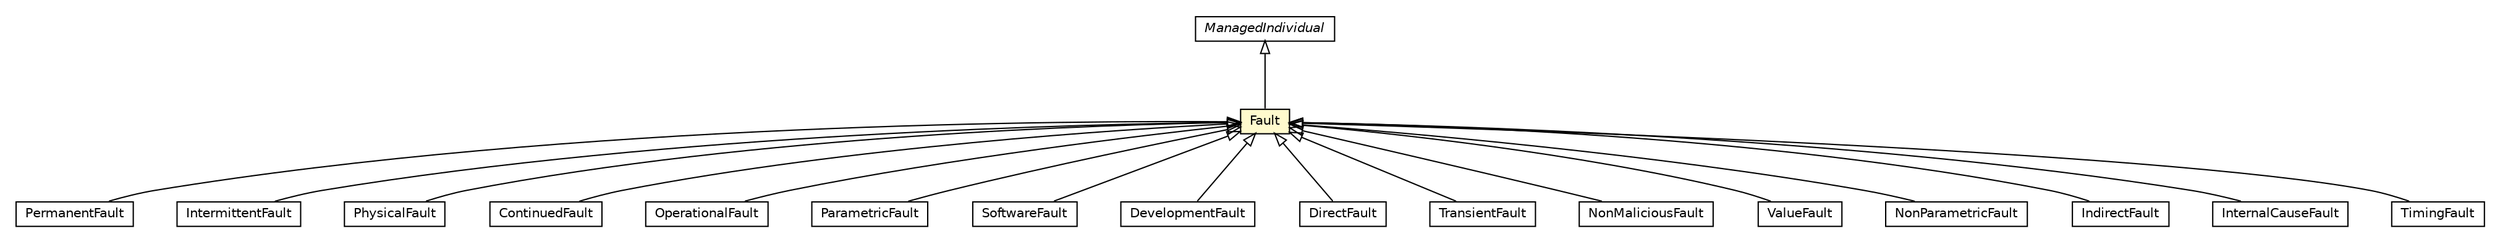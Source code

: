 #!/usr/local/bin/dot
#
# Class diagram 
# Generated by UMLGraph version R5_6-24-gf6e263 (http://www.umlgraph.org/)
#

digraph G {
	edge [fontname="Helvetica",fontsize=10,labelfontname="Helvetica",labelfontsize=10];
	node [fontname="Helvetica",fontsize=10,shape=plaintext];
	nodesep=0.25;
	ranksep=0.5;
	// org.universAAL.middleware.owl.ManagedIndividual
	c3980391 [label=<<table title="org.universAAL.middleware.owl.ManagedIndividual" border="0" cellborder="1" cellspacing="0" cellpadding="2" port="p" href="../../middleware/owl/ManagedIndividual.html">
		<tr><td><table border="0" cellspacing="0" cellpadding="1">
<tr><td align="center" balign="center"><font face="Helvetica-Oblique"> ManagedIndividual </font></td></tr>
		</table></td></tr>
		</table>>, URL="../../middleware/owl/ManagedIndividual.html", fontname="Helvetica", fontcolor="black", fontsize=10.0];
	// org.universAAL.ontology.dependability.PermanentFault
	c3981254 [label=<<table title="org.universAAL.ontology.dependability.PermanentFault" border="0" cellborder="1" cellspacing="0" cellpadding="2" port="p" href="./PermanentFault.html">
		<tr><td><table border="0" cellspacing="0" cellpadding="1">
<tr><td align="center" balign="center"> PermanentFault </td></tr>
		</table></td></tr>
		</table>>, URL="./PermanentFault.html", fontname="Helvetica", fontcolor="black", fontsize=10.0];
	// org.universAAL.ontology.dependability.IntermittentFault
	c3981256 [label=<<table title="org.universAAL.ontology.dependability.IntermittentFault" border="0" cellborder="1" cellspacing="0" cellpadding="2" port="p" href="./IntermittentFault.html">
		<tr><td><table border="0" cellspacing="0" cellpadding="1">
<tr><td align="center" balign="center"> IntermittentFault </td></tr>
		</table></td></tr>
		</table>>, URL="./IntermittentFault.html", fontname="Helvetica", fontcolor="black", fontsize=10.0];
	// org.universAAL.ontology.dependability.PhysicalFault
	c3981257 [label=<<table title="org.universAAL.ontology.dependability.PhysicalFault" border="0" cellborder="1" cellspacing="0" cellpadding="2" port="p" href="./PhysicalFault.html">
		<tr><td><table border="0" cellspacing="0" cellpadding="1">
<tr><td align="center" balign="center"> PhysicalFault </td></tr>
		</table></td></tr>
		</table>>, URL="./PhysicalFault.html", fontname="Helvetica", fontcolor="black", fontsize=10.0];
	// org.universAAL.ontology.dependability.ContinuedFault
	c3981259 [label=<<table title="org.universAAL.ontology.dependability.ContinuedFault" border="0" cellborder="1" cellspacing="0" cellpadding="2" port="p" href="./ContinuedFault.html">
		<tr><td><table border="0" cellspacing="0" cellpadding="1">
<tr><td align="center" balign="center"> ContinuedFault </td></tr>
		</table></td></tr>
		</table>>, URL="./ContinuedFault.html", fontname="Helvetica", fontcolor="black", fontsize=10.0];
	// org.universAAL.ontology.dependability.OperationalFault
	c3981261 [label=<<table title="org.universAAL.ontology.dependability.OperationalFault" border="0" cellborder="1" cellspacing="0" cellpadding="2" port="p" href="./OperationalFault.html">
		<tr><td><table border="0" cellspacing="0" cellpadding="1">
<tr><td align="center" balign="center"> OperationalFault </td></tr>
		</table></td></tr>
		</table>>, URL="./OperationalFault.html", fontname="Helvetica", fontcolor="black", fontsize=10.0];
	// org.universAAL.ontology.dependability.ParametricFault
	c3981264 [label=<<table title="org.universAAL.ontology.dependability.ParametricFault" border="0" cellborder="1" cellspacing="0" cellpadding="2" port="p" href="./ParametricFault.html">
		<tr><td><table border="0" cellspacing="0" cellpadding="1">
<tr><td align="center" balign="center"> ParametricFault </td></tr>
		</table></td></tr>
		</table>>, URL="./ParametricFault.html", fontname="Helvetica", fontcolor="black", fontsize=10.0];
	// org.universAAL.ontology.dependability.SoftwareFault
	c3981267 [label=<<table title="org.universAAL.ontology.dependability.SoftwareFault" border="0" cellborder="1" cellspacing="0" cellpadding="2" port="p" href="./SoftwareFault.html">
		<tr><td><table border="0" cellspacing="0" cellpadding="1">
<tr><td align="center" balign="center"> SoftwareFault </td></tr>
		</table></td></tr>
		</table>>, URL="./SoftwareFault.html", fontname="Helvetica", fontcolor="black", fontsize=10.0];
	// org.universAAL.ontology.dependability.DevelopmentFault
	c3981270 [label=<<table title="org.universAAL.ontology.dependability.DevelopmentFault" border="0" cellborder="1" cellspacing="0" cellpadding="2" port="p" href="./DevelopmentFault.html">
		<tr><td><table border="0" cellspacing="0" cellpadding="1">
<tr><td align="center" balign="center"> DevelopmentFault </td></tr>
		</table></td></tr>
		</table>>, URL="./DevelopmentFault.html", fontname="Helvetica", fontcolor="black", fontsize=10.0];
	// org.universAAL.ontology.dependability.DirectFault
	c3981271 [label=<<table title="org.universAAL.ontology.dependability.DirectFault" border="0" cellborder="1" cellspacing="0" cellpadding="2" port="p" href="./DirectFault.html">
		<tr><td><table border="0" cellspacing="0" cellpadding="1">
<tr><td align="center" balign="center"> DirectFault </td></tr>
		</table></td></tr>
		</table>>, URL="./DirectFault.html", fontname="Helvetica", fontcolor="black", fontsize=10.0];
	// org.universAAL.ontology.dependability.TransientFault
	c3981272 [label=<<table title="org.universAAL.ontology.dependability.TransientFault" border="0" cellborder="1" cellspacing="0" cellpadding="2" port="p" href="./TransientFault.html">
		<tr><td><table border="0" cellspacing="0" cellpadding="1">
<tr><td align="center" balign="center"> TransientFault </td></tr>
		</table></td></tr>
		</table>>, URL="./TransientFault.html", fontname="Helvetica", fontcolor="black", fontsize=10.0];
	// org.universAAL.ontology.dependability.NonMaliciousFault
	c3981273 [label=<<table title="org.universAAL.ontology.dependability.NonMaliciousFault" border="0" cellborder="1" cellspacing="0" cellpadding="2" port="p" href="./NonMaliciousFault.html">
		<tr><td><table border="0" cellspacing="0" cellpadding="1">
<tr><td align="center" balign="center"> NonMaliciousFault </td></tr>
		</table></td></tr>
		</table>>, URL="./NonMaliciousFault.html", fontname="Helvetica", fontcolor="black", fontsize=10.0];
	// org.universAAL.ontology.dependability.ValueFault
	c3981275 [label=<<table title="org.universAAL.ontology.dependability.ValueFault" border="0" cellborder="1" cellspacing="0" cellpadding="2" port="p" href="./ValueFault.html">
		<tr><td><table border="0" cellspacing="0" cellpadding="1">
<tr><td align="center" balign="center"> ValueFault </td></tr>
		</table></td></tr>
		</table>>, URL="./ValueFault.html", fontname="Helvetica", fontcolor="black", fontsize=10.0];
	// org.universAAL.ontology.dependability.Fault
	c3981277 [label=<<table title="org.universAAL.ontology.dependability.Fault" border="0" cellborder="1" cellspacing="0" cellpadding="2" port="p" bgcolor="lemonChiffon" href="./Fault.html">
		<tr><td><table border="0" cellspacing="0" cellpadding="1">
<tr><td align="center" balign="center"> Fault </td></tr>
		</table></td></tr>
		</table>>, URL="./Fault.html", fontname="Helvetica", fontcolor="black", fontsize=10.0];
	// org.universAAL.ontology.dependability.NonParametricFault
	c3981279 [label=<<table title="org.universAAL.ontology.dependability.NonParametricFault" border="0" cellborder="1" cellspacing="0" cellpadding="2" port="p" href="./NonParametricFault.html">
		<tr><td><table border="0" cellspacing="0" cellpadding="1">
<tr><td align="center" balign="center"> NonParametricFault </td></tr>
		</table></td></tr>
		</table>>, URL="./NonParametricFault.html", fontname="Helvetica", fontcolor="black", fontsize=10.0];
	// org.universAAL.ontology.dependability.IndirectFault
	c3981281 [label=<<table title="org.universAAL.ontology.dependability.IndirectFault" border="0" cellborder="1" cellspacing="0" cellpadding="2" port="p" href="./IndirectFault.html">
		<tr><td><table border="0" cellspacing="0" cellpadding="1">
<tr><td align="center" balign="center"> IndirectFault </td></tr>
		</table></td></tr>
		</table>>, URL="./IndirectFault.html", fontname="Helvetica", fontcolor="black", fontsize=10.0];
	// org.universAAL.ontology.dependability.InternalCauseFault
	c3981282 [label=<<table title="org.universAAL.ontology.dependability.InternalCauseFault" border="0" cellborder="1" cellspacing="0" cellpadding="2" port="p" href="./InternalCauseFault.html">
		<tr><td><table border="0" cellspacing="0" cellpadding="1">
<tr><td align="center" balign="center"> InternalCauseFault </td></tr>
		</table></td></tr>
		</table>>, URL="./InternalCauseFault.html", fontname="Helvetica", fontcolor="black", fontsize=10.0];
	// org.universAAL.ontology.dependability.TimingFault
	c3981283 [label=<<table title="org.universAAL.ontology.dependability.TimingFault" border="0" cellborder="1" cellspacing="0" cellpadding="2" port="p" href="./TimingFault.html">
		<tr><td><table border="0" cellspacing="0" cellpadding="1">
<tr><td align="center" balign="center"> TimingFault </td></tr>
		</table></td></tr>
		</table>>, URL="./TimingFault.html", fontname="Helvetica", fontcolor="black", fontsize=10.0];
	//org.universAAL.ontology.dependability.PermanentFault extends org.universAAL.ontology.dependability.Fault
	c3981277:p -> c3981254:p [dir=back,arrowtail=empty];
	//org.universAAL.ontology.dependability.IntermittentFault extends org.universAAL.ontology.dependability.Fault
	c3981277:p -> c3981256:p [dir=back,arrowtail=empty];
	//org.universAAL.ontology.dependability.PhysicalFault extends org.universAAL.ontology.dependability.Fault
	c3981277:p -> c3981257:p [dir=back,arrowtail=empty];
	//org.universAAL.ontology.dependability.ContinuedFault extends org.universAAL.ontology.dependability.Fault
	c3981277:p -> c3981259:p [dir=back,arrowtail=empty];
	//org.universAAL.ontology.dependability.OperationalFault extends org.universAAL.ontology.dependability.Fault
	c3981277:p -> c3981261:p [dir=back,arrowtail=empty];
	//org.universAAL.ontology.dependability.ParametricFault extends org.universAAL.ontology.dependability.Fault
	c3981277:p -> c3981264:p [dir=back,arrowtail=empty];
	//org.universAAL.ontology.dependability.SoftwareFault extends org.universAAL.ontology.dependability.Fault
	c3981277:p -> c3981267:p [dir=back,arrowtail=empty];
	//org.universAAL.ontology.dependability.DevelopmentFault extends org.universAAL.ontology.dependability.Fault
	c3981277:p -> c3981270:p [dir=back,arrowtail=empty];
	//org.universAAL.ontology.dependability.DirectFault extends org.universAAL.ontology.dependability.Fault
	c3981277:p -> c3981271:p [dir=back,arrowtail=empty];
	//org.universAAL.ontology.dependability.TransientFault extends org.universAAL.ontology.dependability.Fault
	c3981277:p -> c3981272:p [dir=back,arrowtail=empty];
	//org.universAAL.ontology.dependability.NonMaliciousFault extends org.universAAL.ontology.dependability.Fault
	c3981277:p -> c3981273:p [dir=back,arrowtail=empty];
	//org.universAAL.ontology.dependability.ValueFault extends org.universAAL.ontology.dependability.Fault
	c3981277:p -> c3981275:p [dir=back,arrowtail=empty];
	//org.universAAL.ontology.dependability.Fault extends org.universAAL.middleware.owl.ManagedIndividual
	c3980391:p -> c3981277:p [dir=back,arrowtail=empty];
	//org.universAAL.ontology.dependability.NonParametricFault extends org.universAAL.ontology.dependability.Fault
	c3981277:p -> c3981279:p [dir=back,arrowtail=empty];
	//org.universAAL.ontology.dependability.IndirectFault extends org.universAAL.ontology.dependability.Fault
	c3981277:p -> c3981281:p [dir=back,arrowtail=empty];
	//org.universAAL.ontology.dependability.InternalCauseFault extends org.universAAL.ontology.dependability.Fault
	c3981277:p -> c3981282:p [dir=back,arrowtail=empty];
	//org.universAAL.ontology.dependability.TimingFault extends org.universAAL.ontology.dependability.Fault
	c3981277:p -> c3981283:p [dir=back,arrowtail=empty];
}

